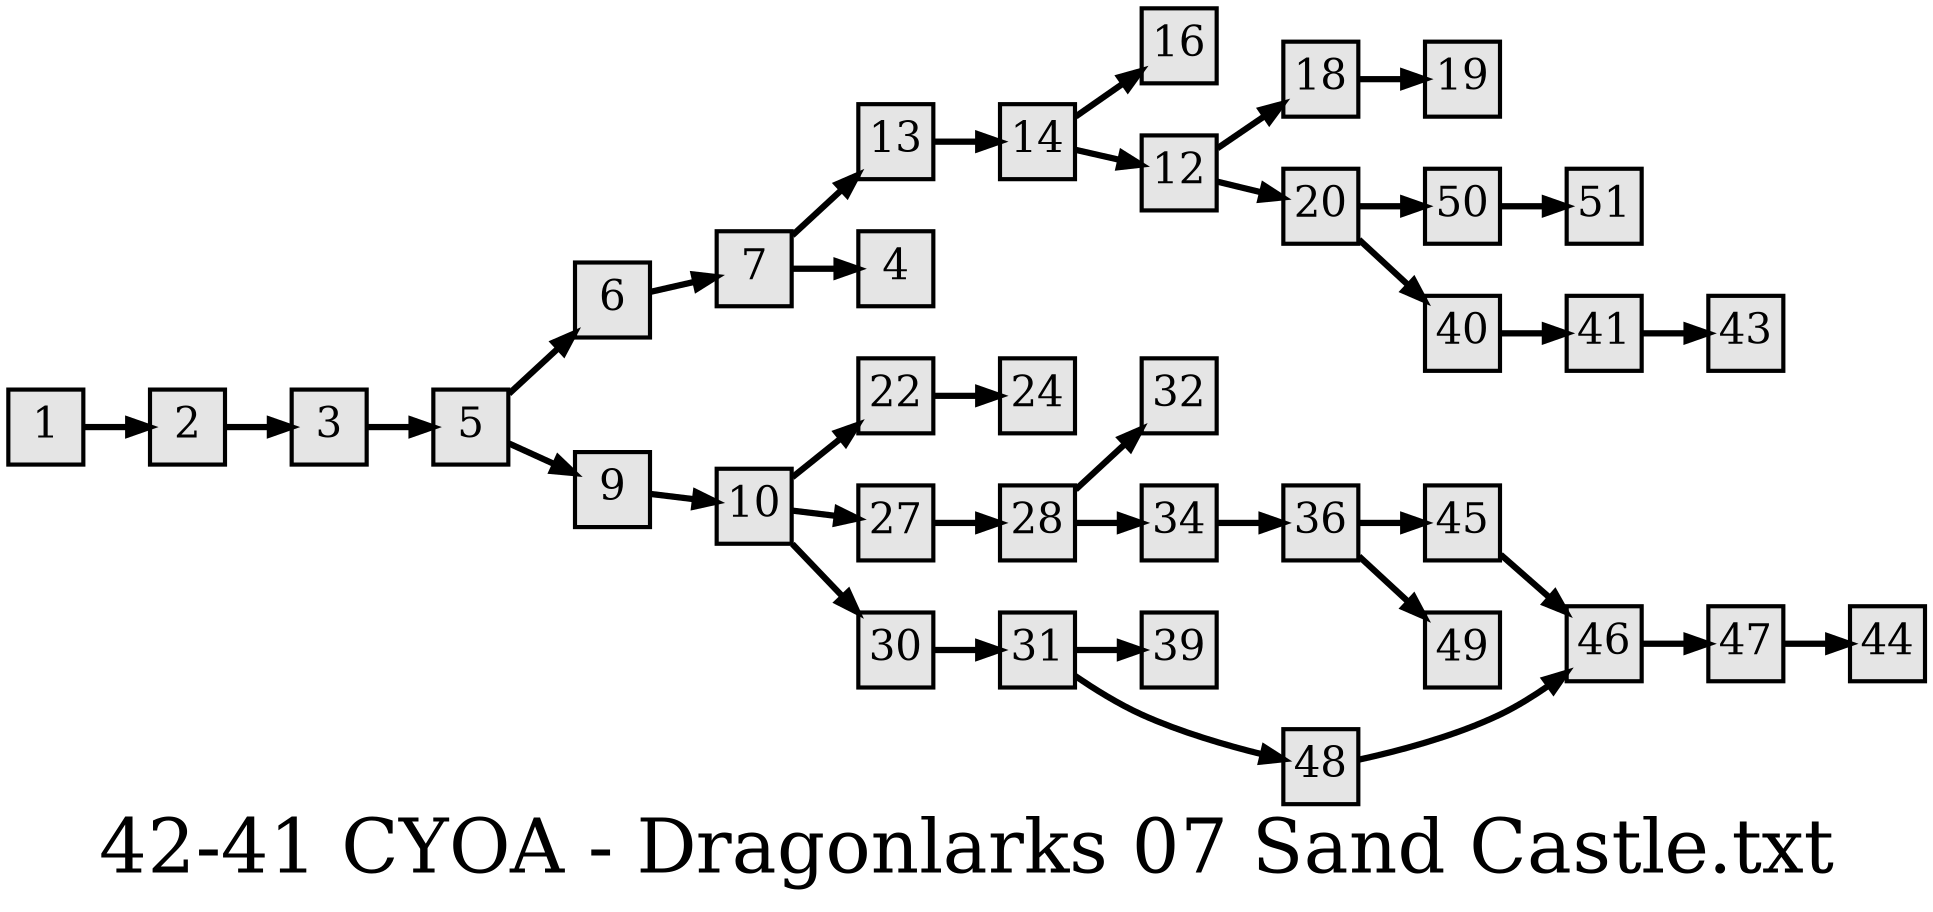 digraph g{
  graph [ label="42-41 CYOA - Dragonlarks 07 Sand Castle.txt" rankdir=LR, ordering=out, fontsize=36, nodesep="0.35", ranksep="0.45"];
  node  [shape=rect, penwidth=2, fontsize=20, style=filled, fillcolor=grey90, margin="0,0", labelfloat=true, regular=true, fixedsize=true];
  edge  [labelfloat=true, penwidth=3, fontsize=12];
  1 -> 2;
  2 -> 3;
  3 -> 5;
  5 -> 6;
  5 -> 9;
  6 -> 7;
  7 -> 13;
  7 -> 4;
  9 -> 10;
  10 -> 22;
  10 -> 27;
  10 -> 30;
  12 -> 18;
  12 -> 20;
  13 -> 14;
  14 -> 16;
  14 -> 12;
  18 -> 19;
  20 -> 50;
  20 -> 40;
  22 -> 24;
  27 -> 28;
  28 -> 32;
  28 -> 34;
  30 -> 31;
  31 -> 39;
  31 -> 48;
  34 -> 36;
  36 -> 45;
  36 -> 49;
  40 -> 41;
  41 -> 43;
  45 -> 46;
  46 -> 47;
  47 -> 44;
  48 -> 46;
  50 -> 51;
}

